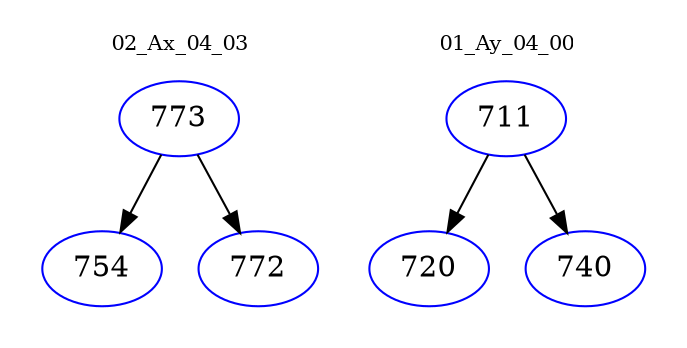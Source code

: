 digraph{
subgraph cluster_0 {
color = white
label = "02_Ax_04_03";
fontsize=10;
T0_773 [label="773", color="blue"]
T0_773 -> T0_754 [color="black"]
T0_754 [label="754", color="blue"]
T0_773 -> T0_772 [color="black"]
T0_772 [label="772", color="blue"]
}
subgraph cluster_1 {
color = white
label = "01_Ay_04_00";
fontsize=10;
T1_711 [label="711", color="blue"]
T1_711 -> T1_720 [color="black"]
T1_720 [label="720", color="blue"]
T1_711 -> T1_740 [color="black"]
T1_740 [label="740", color="blue"]
}
}
